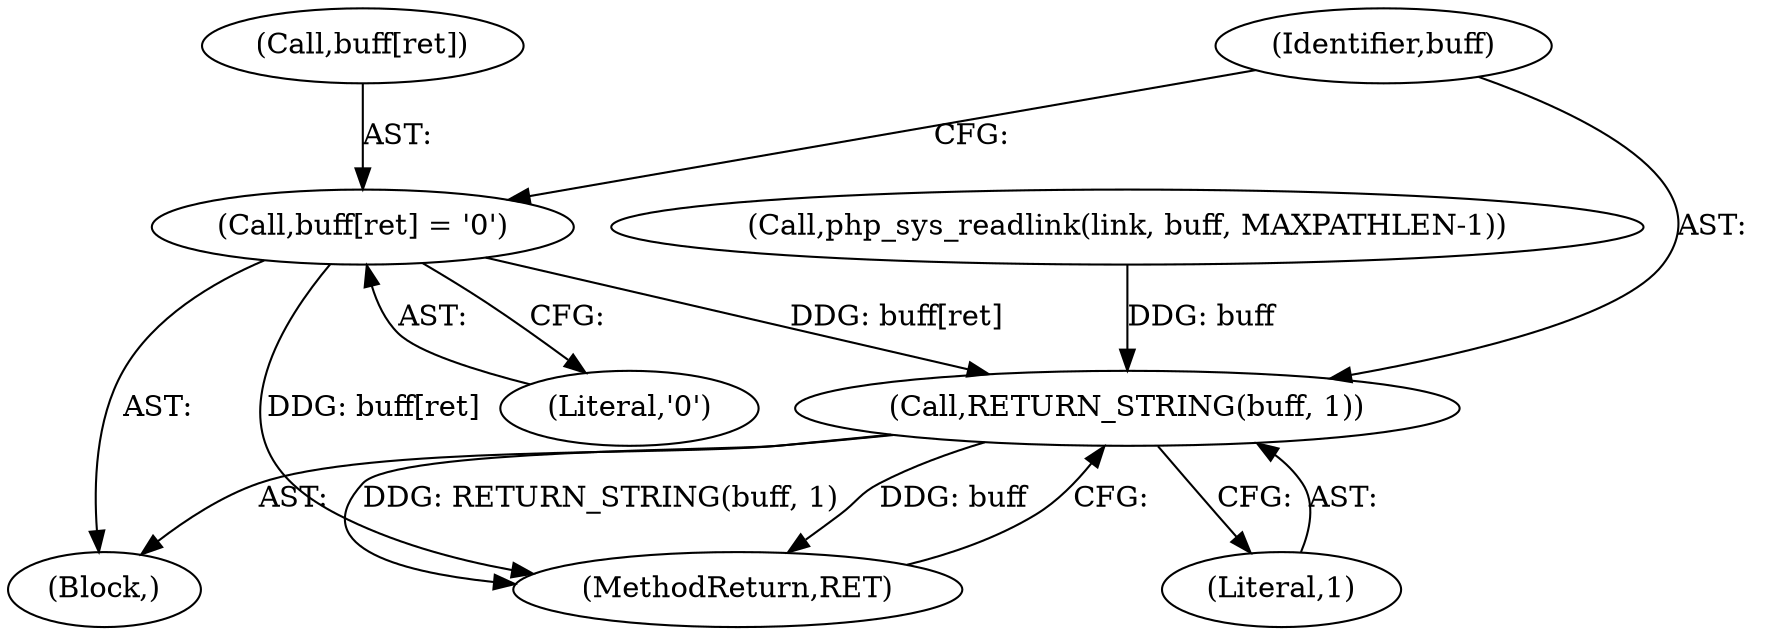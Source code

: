 digraph "0_php_4435b9142ff9813845d5c97ab29a5d637bedb257_6@array" {
"1000127" [label="(Call,buff[ret] = '\0')"];
"1000132" [label="(Call,RETURN_STRING(buff, 1))"];
"1000133" [label="(Identifier,buff)"];
"1000134" [label="(Literal,1)"];
"1000131" [label="(Literal,'\0')"];
"1000132" [label="(Call,RETURN_STRING(buff, 1))"];
"1000114" [label="(Call,php_sys_readlink(link, buff, MAXPATHLEN-1))"];
"1000127" [label="(Call,buff[ret] = '\0')"];
"1000128" [label="(Call,buff[ret])"];
"1000103" [label="(Block,)"];
"1000135" [label="(MethodReturn,RET)"];
"1000127" -> "1000103"  [label="AST: "];
"1000127" -> "1000131"  [label="CFG: "];
"1000128" -> "1000127"  [label="AST: "];
"1000131" -> "1000127"  [label="AST: "];
"1000133" -> "1000127"  [label="CFG: "];
"1000127" -> "1000135"  [label="DDG: buff[ret]"];
"1000127" -> "1000132"  [label="DDG: buff[ret]"];
"1000132" -> "1000103"  [label="AST: "];
"1000132" -> "1000134"  [label="CFG: "];
"1000133" -> "1000132"  [label="AST: "];
"1000134" -> "1000132"  [label="AST: "];
"1000135" -> "1000132"  [label="CFG: "];
"1000132" -> "1000135"  [label="DDG: RETURN_STRING(buff, 1)"];
"1000132" -> "1000135"  [label="DDG: buff"];
"1000114" -> "1000132"  [label="DDG: buff"];
}
